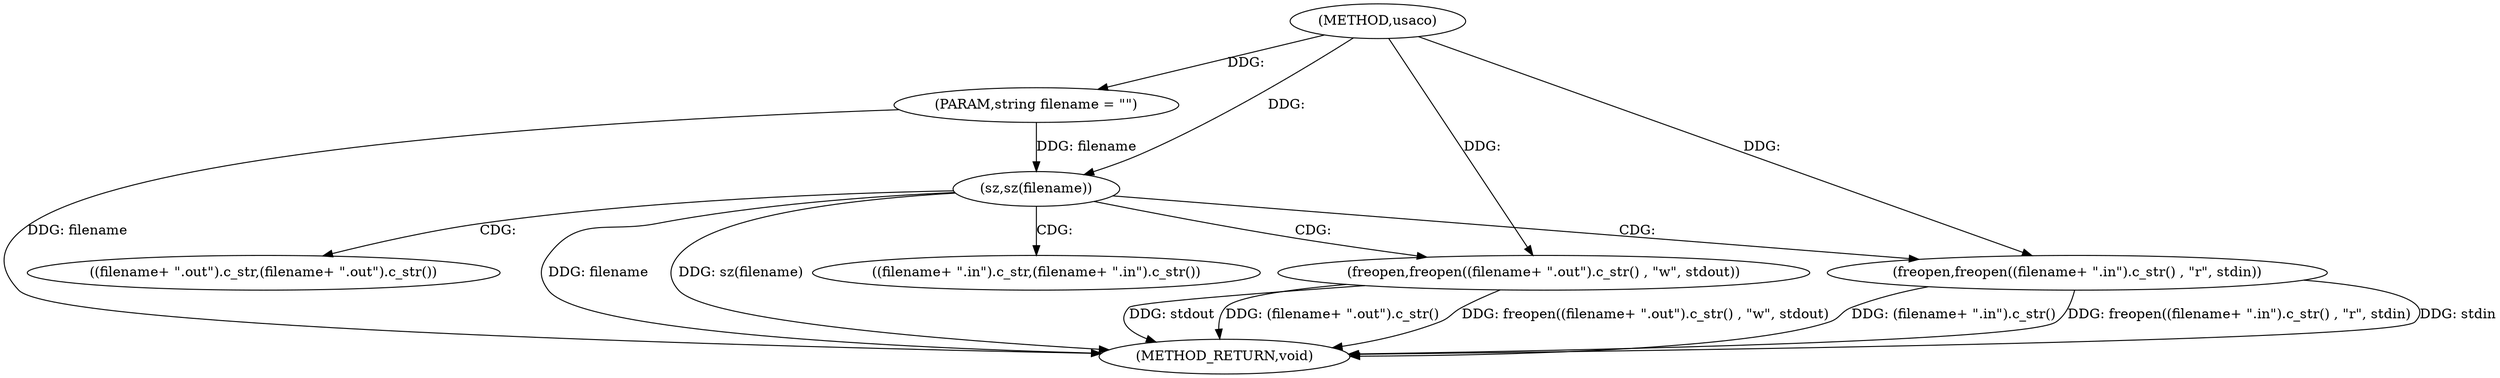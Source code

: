 digraph "usaco" {  
"1000448" [label = "(METHOD,usaco)" ]
"1000463" [label = "(METHOD_RETURN,void)" ]
"1000449" [label = "(PARAM,string filename = \"\")" ]
"1000452" [label = "(sz,sz(filename))" ]
"1000455" [label = "(freopen,freopen((filename+ \".in\").c_str() , \"r\", stdin))" ]
"1000459" [label = "(freopen,freopen((filename+ \".out\").c_str() , \"w\", stdout))" ]
"1000456" [label = "((filename+ \".in\").c_str,(filename+ \".in\").c_str())" ]
"1000460" [label = "((filename+ \".out\").c_str,(filename+ \".out\").c_str())" ]
  "1000449" -> "1000463"  [ label = "DDG: filename"] 
  "1000452" -> "1000463"  [ label = "DDG: filename"] 
  "1000452" -> "1000463"  [ label = "DDG: sz(filename)"] 
  "1000455" -> "1000463"  [ label = "DDG: (filename+ \".in\").c_str()"] 
  "1000455" -> "1000463"  [ label = "DDG: freopen((filename+ \".in\").c_str() , \"r\", stdin)"] 
  "1000459" -> "1000463"  [ label = "DDG: (filename+ \".out\").c_str()"] 
  "1000459" -> "1000463"  [ label = "DDG: freopen((filename+ \".out\").c_str() , \"w\", stdout)"] 
  "1000455" -> "1000463"  [ label = "DDG: stdin"] 
  "1000459" -> "1000463"  [ label = "DDG: stdout"] 
  "1000448" -> "1000449"  [ label = "DDG: "] 
  "1000449" -> "1000452"  [ label = "DDG: filename"] 
  "1000448" -> "1000452"  [ label = "DDG: "] 
  "1000448" -> "1000455"  [ label = "DDG: "] 
  "1000448" -> "1000459"  [ label = "DDG: "] 
  "1000452" -> "1000455"  [ label = "CDG: "] 
  "1000452" -> "1000459"  [ label = "CDG: "] 
  "1000452" -> "1000460"  [ label = "CDG: "] 
  "1000452" -> "1000456"  [ label = "CDG: "] 
}
